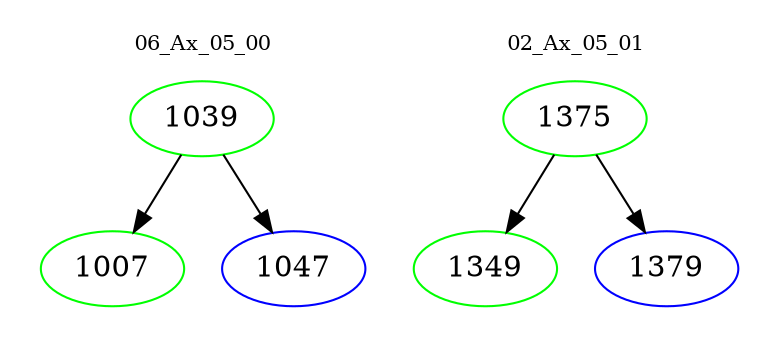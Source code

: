 digraph{
subgraph cluster_0 {
color = white
label = "06_Ax_05_00";
fontsize=10;
T0_1039 [label="1039", color="green"]
T0_1039 -> T0_1007 [color="black"]
T0_1007 [label="1007", color="green"]
T0_1039 -> T0_1047 [color="black"]
T0_1047 [label="1047", color="blue"]
}
subgraph cluster_1 {
color = white
label = "02_Ax_05_01";
fontsize=10;
T1_1375 [label="1375", color="green"]
T1_1375 -> T1_1349 [color="black"]
T1_1349 [label="1349", color="green"]
T1_1375 -> T1_1379 [color="black"]
T1_1379 [label="1379", color="blue"]
}
}
